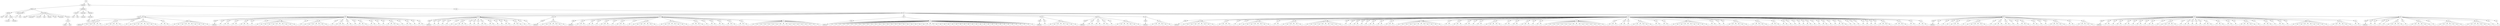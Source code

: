 digraph Tree {
	"t0" [label = "TEI"];
	"t1" [label = "teiHeader"];
	"t2" [label = "fileDesc"];
	"t3" [label = "titleStmt"];
	"t4" [label = "title"];
	"t5" [label = "title"];
	"t6" [label = "author"];
	"t7" [label = "surname"];
	"t8" [label = "forename"];
	"t9" [label = "publicationStmt"];
	"t10" [label = "p"];
	"t11" [label = "idno"];
	"t12" [label = "sourceDesc"];
	"t13" [label = "genre"];
	"t14" [label = "inspiration"];
	"t15" [label = "structure"];
	"t16" [label = "type"];
	"t17" [label = "periode"];
	"t18" [label = "taille"];
	"t19" [label = "permalien"];
	"t20" [label = "sources"];
	"t21" [label = "source"];
	"t22" [label = "author"];
	"t23" [label = "text"];
	"t24" [label = "profileDesc"];
	"t25" [label = "creation"];
	"t26" [label = "date"];
	"t27" [label = "date"];
	"t28" [label = "langUsage"];
	"t29" [label = "language"];
	"t30" [label = "textClass"];
	"t31" [label = "keywords"];
	"t32" [label = "term"];
	"t33" [label = "text"];
	"t34" [label = "body"];
	"t35" [label = "div1"];
	"t36" [label = "head"];
	"t37" [label = "div2"];
	"t38" [label = "head"];
	"t39" [label = "listPerson"];
	"t40" [label = "sp"];
	"t41" [label = "l"];
	"t42" [label = "l"];
	"t43" [label = "l"];
	"t44" [label = "l"];
	"t45" [label = "l"];
	"t46" [label = "sp"];
	"t47" [label = "l"];
	"t48" [label = "l"];
	"t49" [label = "l"];
	"t50" [label = "l"];
	"t51" [label = "l"];
	"t52" [label = "sp"];
	"t53" [label = "l"];
	"t54" [label = "sp"];
	"t55" [label = "l"];
	"t56" [label = "l"];
	"t57" [label = "l"];
	"t58" [label = "l"];
	"t59" [label = "l"];
	"t60" [label = "l"];
	"t61" [label = "l"];
	"t62" [label = "l"];
	"t63" [label = "sp"];
	"t64" [label = "l"];
	"t65" [label = "l"];
	"t66" [label = "l"];
	"t67" [label = "sp"];
	"t68" [label = "l"];
	"t69" [label = "l"];
	"t70" [label = "l"];
	"t71" [label = "l"];
	"t72" [label = "l"];
	"t73" [label = "l"];
	"t74" [label = "l"];
	"t75" [label = "l"];
	"t76" [label = "l"];
	"t77" [label = "l"];
	"t78" [label = "div2"];
	"t79" [label = "head"];
	"t80" [label = "listPerson"];
	"t81" [label = "sp"];
	"t82" [label = "l"];
	"t83" [label = "sp"];
	"t84" [label = "l"];
	"t85" [label = "l"];
	"t86" [label = "sp"];
	"t87" [label = "l"];
	"t88" [label = "l"];
	"t89" [label = "sp"];
	"t90" [label = "l"];
	"t91" [label = "l"];
	"t92" [label = "l"];
	"t93" [label = "sp"];
	"t94" [label = "l"];
	"t95" [label = "sp"];
	"t96" [label = "l"];
	"t97" [label = "sp"];
	"t98" [label = "l"];
	"t99" [label = "l"];
	"t100" [label = "l"];
	"t101" [label = "l"];
	"t102" [label = "l"];
	"t103" [label = "l"];
	"t104" [label = "l"];
	"t105" [label = "l"];
	"t106" [label = "l"];
	"t107" [label = "l"];
	"t108" [label = "sp"];
	"t109" [label = "l"];
	"t110" [label = "sp"];
	"t111" [label = "l"];
	"t112" [label = "l"];
	"t113" [label = "l"];
	"t114" [label = "l"];
	"t115" [label = "l"];
	"t116" [label = "l"];
	"t117" [label = "l"];
	"t118" [label = "sp"];
	"t119" [label = "l"];
	"t120" [label = "sp"];
	"t121" [label = "l"];
	"t122" [label = "l"];
	"t123" [label = "l"];
	"t124" [label = "sp"];
	"t125" [label = "l"];
	"t126" [label = "l"];
	"t127" [label = "sp"];
	"t128" [label = "l"];
	"t129" [label = "sp"];
	"t130" [label = "l"];
	"t131" [label = "l"];
	"t132" [label = "l"];
	"t133" [label = "sp"];
	"t134" [label = "l"];
	"t135" [label = "l"];
	"t136" [label = "sp"];
	"t137" [label = "l"];
	"t138" [label = "sp"];
	"t139" [label = "l"];
	"t140" [label = "sp"];
	"t141" [label = "l"];
	"t142" [label = "l"];
	"t143" [label = "l"];
	"t144" [label = "l"];
	"t145" [label = "sp"];
	"t146" [label = "l"];
	"t147" [label = "sp"];
	"t148" [label = "l"];
	"t149" [label = "l"];
	"t150" [label = "sp"];
	"t151" [label = "l"];
	"t152" [label = "sp"];
	"t153" [label = "l"];
	"t154" [label = "l"];
	"t155" [label = "div2"];
	"t156" [label = "head"];
	"t157" [label = "listPerson"];
	"t158" [label = "sp"];
	"t159" [label = "l"];
	"t160" [label = "sp"];
	"t161" [label = "l"];
	"t162" [label = "sp"];
	"t163" [label = "l"];
	"t164" [label = "sp"];
	"t165" [label = "l"];
	"t166" [label = "sp"];
	"t167" [label = "l"];
	"t168" [label = "sp"];
	"t169" [label = "l"];
	"t170" [label = "l"];
	"t171" [label = "l"];
	"t172" [label = "l"];
	"t173" [label = "sp"];
	"t174" [label = "l"];
	"t175" [label = "sp"];
	"t176" [label = "l"];
	"t177" [label = "sp"];
	"t178" [label = "l"];
	"t179" [label = "sp"];
	"t180" [label = "l"];
	"t181" [label = "l"];
	"t182" [label = "sp"];
	"t183" [label = "l"];
	"t184" [label = "l"];
	"t185" [label = "sp"];
	"t186" [label = "l"];
	"t187" [label = "sp"];
	"t188" [label = "l"];
	"t189" [label = "sp"];
	"t190" [label = "l"];
	"t191" [label = "l"];
	"t192" [label = "sp"];
	"t193" [label = "l"];
	"t194" [label = "l"];
	"t195" [label = "l"];
	"t196" [label = "sp"];
	"t197" [label = "l"];
	"t198" [label = "sp"];
	"t199" [label = "l"];
	"t200" [label = "div2"];
	"t201" [label = "head"];
	"t202" [label = "listPerson"];
	"t203" [label = "sp"];
	"t204" [label = "l"];
	"t205" [label = "l"];
	"t206" [label = "l"];
	"t207" [label = "l"];
	"t208" [label = "l"];
	"t209" [label = "l"];
	"t210" [label = "l"];
	"t211" [label = "div2"];
	"t212" [label = "head"];
	"t213" [label = "listPerson"];
	"t214" [label = "sp"];
	"t215" [label = "l"];
	"t216" [label = "l"];
	"t217" [label = "l"];
	"t218" [label = "sp"];
	"t219" [label = "l"];
	"t220" [label = "l"];
	"t221" [label = "sp"];
	"t222" [label = "l"];
	"t223" [label = "sp"];
	"t224" [label = "l"];
	"t225" [label = "l"];
	"t226" [label = "l"];
	"t227" [label = "sp"];
	"t228" [label = "l"];
	"t229" [label = "sp"];
	"t230" [label = "l"];
	"t231" [label = "l"];
	"t232" [label = "l"];
	"t233" [label = "sp"];
	"t234" [label = "l"];
	"t235" [label = "sp"];
	"t236" [label = "l"];
	"t237" [label = "l"];
	"t238" [label = "l"];
	"t239" [label = "l"];
	"t240" [label = "l"];
	"t241" [label = "l"];
	"t242" [label = "l"];
	"t243" [label = "sp"];
	"t244" [label = "l"];
	"t245" [label = "l"];
	"t246" [label = "l"];
	"t247" [label = "l"];
	"t248" [label = "l"];
	"t249" [label = "l"];
	"t250" [label = "l"];
	"t251" [label = "l"];
	"t252" [label = "sp"];
	"t253" [label = "l"];
	"t254" [label = "l"];
	"t255" [label = "l"];
	"t256" [label = "l"];
	"t257" [label = "sp"];
	"t258" [label = "l"];
	"t259" [label = "sp"];
	"t260" [label = "l"];
	"t261" [label = "l"];
	"t262" [label = "sp"];
	"t263" [label = "l"];
	"t264" [label = "l"];
	"t265" [label = "sp"];
	"t266" [label = "l"];
	"t267" [label = "l"];
	"t268" [label = "l"];
	"t269" [label = "sp"];
	"t270" [label = "l"];
	"t271" [label = "l"];
	"t272" [label = "l"];
	"t273" [label = "sp"];
	"t274" [label = "l"];
	"t275" [label = "l"];
	"t276" [label = "l"];
	"t277" [label = "l"];
	"t278" [label = "l"];
	"t279" [label = "l"];
	"t280" [label = "l"];
	"t281" [label = "l"];
	"t282" [label = "l"];
	"t283" [label = "l"];
	"t284" [label = "l"];
	"t285" [label = "l"];
	"t286" [label = "l"];
	"t287" [label = "l"];
	"t288" [label = "l"];
	"t289" [label = "l"];
	"t290" [label = "l"];
	"t291" [label = "l"];
	"t292" [label = "div2"];
	"t293" [label = "head"];
	"t294" [label = "listPerson"];
	"t295" [label = "sp"];
	"t296" [label = "l"];
	"t297" [label = "l"];
	"t298" [label = "l"];
	"t299" [label = "l"];
	"t300" [label = "l"];
	"t301" [label = "l"];
	"t302" [label = "l"];
	"t303" [label = "l"];
	"t304" [label = "l"];
	"t305" [label = "l"];
	"t306" [label = "l"];
	"t307" [label = "l"];
	"t308" [label = "l"];
	"t309" [label = "l"];
	"t310" [label = "l"];
	"t311" [label = "l"];
	"t312" [label = "l"];
	"t313" [label = "l"];
	"t314" [label = "l"];
	"t315" [label = "l"];
	"t316" [label = "l"];
	"t317" [label = "l"];
	"t318" [label = "l"];
	"t319" [label = "l"];
	"t320" [label = "l"];
	"t321" [label = "l"];
	"t322" [label = "l"];
	"t323" [label = "l"];
	"t324" [label = "l"];
	"t325" [label = "l"];
	"t326" [label = "l"];
	"t327" [label = "l"];
	"t328" [label = "l"];
	"t329" [label = "l"];
	"t330" [label = "l"];
	"t331" [label = "l"];
	"t332" [label = "l"];
	"t333" [label = "l"];
	"t334" [label = "l"];
	"t335" [label = "l"];
	"t336" [label = "l"];
	"t337" [label = "l"];
	"t338" [label = "l"];
	"t339" [label = "l"];
	"t340" [label = "l"];
	"t341" [label = "l"];
	"t342" [label = "l"];
	"t343" [label = "l"];
	"t344" [label = "l"];
	"t345" [label = "l"];
	"t346" [label = "l"];
	"t347" [label = "l"];
	"t348" [label = "div2"];
	"t349" [label = "head"];
	"t350" [label = "listPerson"];
	"t351" [label = "sp"];
	"t352" [label = "l"];
	"t353" [label = "sp"];
	"t354" [label = "l"];
	"t355" [label = "l"];
	"t356" [label = "l"];
	"t357" [label = "l"];
	"t358" [label = "l"];
	"t359" [label = "l"];
	"t360" [label = "l"];
	"t361" [label = "l"];
	"t362" [label = "div2"];
	"t363" [label = "head"];
	"t364" [label = "listPerson"];
	"t365" [label = "sp"];
	"t366" [label = "l"];
	"t367" [label = "l"];
	"t368" [label = "sp"];
	"t369" [label = "l"];
	"t370" [label = "l"];
	"t371" [label = "sp"];
	"t372" [label = "l"];
	"t373" [label = "l"];
	"t374" [label = "sp"];
	"t375" [label = "l"];
	"t376" [label = "sp"];
	"t377" [label = "l"];
	"t378" [label = "l"];
	"t379" [label = "l"];
	"t380" [label = "l"];
	"t381" [label = "l"];
	"t382" [label = "l"];
	"t383" [label = "l"];
	"t384" [label = "div2"];
	"t385" [label = "head"];
	"t386" [label = "listPerson"];
	"t387" [label = "sp"];
	"t388" [label = "l"];
	"t389" [label = "l"];
	"t390" [label = "l"];
	"t391" [label = "l"];
	"t392" [label = "l"];
	"t393" [label = "l"];
	"t394" [label = "div2"];
	"t395" [label = "head"];
	"t396" [label = "listPerson"];
	"t397" [label = "sp"];
	"t398" [label = "l"];
	"t399" [label = "l"];
	"t400" [label = "l"];
	"t401" [label = "l"];
	"t402" [label = "l"];
	"t403" [label = "l"];
	"t404" [label = "l"];
	"t405" [label = "l"];
	"t406" [label = "l"];
	"t407" [label = "sp"];
	"t408" [label = "l"];
	"t409" [label = "l"];
	"t410" [label = "l"];
	"t411" [label = "l"];
	"t412" [label = "sp"];
	"t413" [label = "l"];
	"t414" [label = "sp"];
	"t415" [label = "l"];
	"t416" [label = "sp"];
	"t417" [label = "l"];
	"t418" [label = "l"];
	"t419" [label = "l"];
	"t420" [label = "l"];
	"t421" [label = "l"];
	"t422" [label = "l"];
	"t423" [label = "l"];
	"t424" [label = "l"];
	"t425" [label = "sp"];
	"t426" [label = "l"];
	"t427" [label = "l"];
	"t428" [label = "sp"];
	"t429" [label = "l"];
	"t430" [label = "l"];
	"t431" [label = "l"];
	"t432" [label = "l"];
	"t433" [label = "l"];
	"t434" [label = "l"];
	"t435" [label = "sp"];
	"t436" [label = "l"];
	"t437" [label = "l"];
	"t438" [label = "l"];
	"t439" [label = "l"];
	"t440" [label = "l"];
	"t441" [label = "l"];
	"t442" [label = "l"];
	"t443" [label = "l"];
	"t444" [label = "l"];
	"t445" [label = "l"];
	"t446" [label = "sp"];
	"t447" [label = "l"];
	"t448" [label = "sp"];
	"t449" [label = "l"];
	"t450" [label = "sp"];
	"t451" [label = "l"];
	"t452" [label = "l"];
	"t453" [label = "sp"];
	"t454" [label = "l"];
	"t455" [label = "sp"];
	"t456" [label = "l"];
	"t457" [label = "sp"];
	"t458" [label = "l"];
	"t459" [label = "l"];
	"t460" [label = "sp"];
	"t461" [label = "l"];
	"t462" [label = "l"];
	"t463" [label = "sp"];
	"t464" [label = "l"];
	"t465" [label = "l"];
	"t466" [label = "l"];
	"t467" [label = "sp"];
	"t468" [label = "l"];
	"t469" [label = "l"];
	"t470" [label = "l"];
	"t471" [label = "l"];
	"t472" [label = "l"];
	"t473" [label = "l"];
	"t474" [label = "l"];
	"t475" [label = "l"];
	"t476" [label = "l"];
	"t477" [label = "l"];
	"t478" [label = "l"];
	"t479" [label = "l"];
	"t480" [label = "sp"];
	"t481" [label = "l"];
	"t482" [label = "l"];
	"t483" [label = "sp"];
	"t484" [label = "l"];
	"t485" [label = "l"];
	"t486" [label = "l"];
	"t487" [label = "sp"];
	"t488" [label = "l"];
	"t489" [label = "l"];
	"t490" [label = "sp"];
	"t491" [label = "l"];
	"t492" [label = "sp"];
	"t493" [label = "l"];
	"t494" [label = "l"];
	"t495" [label = "sp"];
	"t496" [label = "l"];
	"t497" [label = "l"];
	"t498" [label = "l"];
	"t499" [label = "l"];
	"t500" [label = "l"];
	"t501" [label = "sp"];
	"t502" [label = "l"];
	"t503" [label = "l"];
	"t504" [label = "sp"];
	"t505" [label = "l"];
	"t506" [label = "l"];
	"t507" [label = "sp"];
	"t508" [label = "l"];
	"t509" [label = "l"];
	"t510" [label = "l"];
	"t511" [label = "sp"];
	"t512" [label = "l"];
	"t513" [label = "sp"];
	"t514" [label = "l"];
	"t515" [label = "l"];
	"t516" [label = "sp"];
	"t517" [label = "l"];
	"t518" [label = "l"];
	"t519" [label = "l"];
	"t520" [label = "l"];
	"t521" [label = "l"];
	"t522" [label = "l"];
	"t523" [label = "l"];
	"t524" [label = "l"];
	"t525" [label = "l"];
	"t526" [label = "l"];
	"t527" [label = "l"];
	"t528" [label = "l"];
	"t529" [label = "l"];
	"t530" [label = "l"];
	"t531" [label = "l"];
	"t532" [label = "l"];
	"t533" [label = "sp"];
	"t534" [label = "l"];
	"t535" [label = "l"];
	"t536" [label = "l"];
	"t537" [label = "sp"];
	"t538" [label = "l"];
	"t539" [label = "l"];
	"t540" [label = "sp"];
	"t541" [label = "l"];
	"t542" [label = "sp"];
	"t543" [label = "l"];
	"t544" [label = "l"];
	"t545" [label = "l"];
	"t546" [label = "l"];
	"t547" [label = "l"];
	"t548" [label = "l"];
	"t549" [label = "sp"];
	"t550" [label = "l"];
	"t551" [label = "l"];
	"t552" [label = "sp"];
	"t553" [label = "l"];
	"t554" [label = "l"];
	"t555" [label = "sp"];
	"t556" [label = "l"];
	"t557" [label = "l"];
	"t558" [label = "l"];
	"t559" [label = "l"];
	"t560" [label = "l"];
	"t561" [label = "l"];
	"t562" [label = "l"];
	"t563" [label = "l"];
	"t564" [label = "l"];
	"t565" [label = "l"];
	"t566" [label = "sp"];
	"t567" [label = "l"];
	"t568" [label = "l"];
	"t569" [label = "sp"];
	"t570" [label = "l"];
	"t571" [label = "sp"];
	"t572" [label = "l"];
	"t573" [label = "sp"];
	"t574" [label = "l"];
	"t575" [label = "l"];
	"t576" [label = "l"];
	"t577" [label = "l"];
	"t578" [label = "l"];
	"t579" [label = "l"];
	"t580" [label = "sp"];
	"t581" [label = "l"];
	"t582" [label = "l"];
	"t583" [label = "l"];
	"t584" [label = "l"];
	"t585" [label = "l"];
	"t586" [label = "sp"];
	"t587" [label = "l"];
	"t588" [label = "l"];
	"t589" [label = "l"];
	"t590" [label = "sp"];
	"t591" [label = "l"];
	"t592" [label = "l"];
	"t593" [label = "sp"];
	"t594" [label = "l"];
	"t595" [label = "sp"];
	"t596" [label = "l"];
	"t597" [label = "sp"];
	"t598" [label = "l"];
	"t599" [label = "sp"];
	"t600" [label = "l"];
	"t601" [label = "sp"];
	"t602" [label = "l"];
	"t603" [label = "l"];
	"t604" [label = "sp"];
	"t605" [label = "l"];
	"t606" [label = "sp"];
	"t607" [label = "l"];
	"t608" [label = "sp"];
	"t609" [label = "l"];
	"t610" [label = "l"];
	"t611" [label = "sp"];
	"t612" [label = "l"];
	"t613" [label = "sp"];
	"t614" [label = "l"];
	"t615" [label = "sp"];
	"t616" [label = "l"];
	"t617" [label = "l"];
	"t618" [label = "l"];
	"t619" [label = "sp"];
	"t620" [label = "l"];
	"t621" [label = "sp"];
	"t622" [label = "l"];
	"t623" [label = "sp"];
	"t624" [label = "l"];
	"t625" [label = "sp"];
	"t626" [label = "l"];
	"t627" [label = "sp"];
	"t628" [label = "l"];
	"t629" [label = "sp"];
	"t630" [label = "l"];
	"t631" [label = "sp"];
	"t632" [label = "l"];
	"t633" [label = "sp"];
	"t634" [label = "l"];
	"t635" [label = "l"];
	"t636" [label = "l"];
	"t637" [label = "l"];
	"t638" [label = "sp"];
	"t639" [label = "l"];
	"t640" [label = "l"];
	"t641" [label = "l"];
	"t642" [label = "l"];
	"t643" [label = "sp"];
	"t644" [label = "l"];
	"t645" [label = "l"];
	"t646" [label = "sp"];
	"t647" [label = "l"];
	"t648" [label = "l"];
	"t649" [label = "l"];
	"t650" [label = "div2"];
	"t651" [label = "head"];
	"t652" [label = "listPerson"];
	"t653" [label = "sp"];
	"t654" [label = "l"];
	"t655" [label = "sp"];
	"t656" [label = "l"];
	"t657" [label = "sp"];
	"t658" [label = "l"];
	"t659" [label = "sp"];
	"t660" [label = "l"];
	"t661" [label = "l"];
	"t662" [label = "l"];
	"t663" [label = "sp"];
	"t664" [label = "l"];
	"t665" [label = "sp"];
	"t666" [label = "l"];
	"t667" [label = "l"];
	"t668" [label = "l"];
	"t669" [label = "l"];
	"t670" [label = "l"];
	"t671" [label = "l"];
	"t672" [label = "sp"];
	"t673" [label = "l"];
	"t674" [label = "sp"];
	"t675" [label = "l"];
	"t676" [label = "l"];
	"t677" [label = "l"];
	"t678" [label = "sp"];
	"t679" [label = "l"];
	"t680" [label = "l"];
	"t681" [label = "sp"];
	"t682" [label = "l"];
	"t683" [label = "sp"];
	"t684" [label = "l"];
	"t685" [label = "sp"];
	"t686" [label = "l"];
	"t687" [label = "l"];
	"t688" [label = "l"];
	"t689" [label = "sp"];
	"t690" [label = "l"];
	"t691" [label = "l"];
	"t692" [label = "sp"];
	"t693" [label = "l"];
	"t694" [label = "sp"];
	"t695" [label = "l"];
	"t696" [label = "sp"];
	"t697" [label = "l"];
	"t698" [label = "l"];
	"t699" [label = "l"];
	"t700" [label = "l"];
	"t701" [label = "l"];
	"t702" [label = "sp"];
	"t703" [label = "l"];
	"t704" [label = "l"];
	"t705" [label = "sp"];
	"t706" [label = "l"];
	"t707" [label = "l"];
	"t708" [label = "l"];
	"t709" [label = "l"];
	"t710" [label = "l"];
	"t711" [label = "div2"];
	"t712" [label = "head"];
	"t713" [label = "listPerson"];
	"t714" [label = "sp"];
	"t715" [label = "l"];
	"t716" [label = "l"];
	"t717" [label = "sp"];
	"t718" [label = "l"];
	"t719" [label = "sp"];
	"t720" [label = "l"];
	"t721" [label = "l"];
	"t722" [label = "sp"];
	"t723" [label = "l"];
	"t724" [label = "l"];
	"t725" [label = "sp"];
	"t726" [label = "l"];
	"t727" [label = "sp"];
	"t728" [label = "l"];
	"t729" [label = "l"];
	"t730" [label = "sp"];
	"t731" [label = "l"];
	"t732" [label = "sp"];
	"t733" [label = "l"];
	"t734" [label = "l"];
	"t735" [label = "sp"];
	"t736" [label = "l"];
	"t737" [label = "sp"];
	"t738" [label = "l"];
	"t739" [label = "l"];
	"t740" [label = "l"];
	"t741" [label = "l"];
	"t742" [label = "l"];
	"t743" [label = "sp"];
	"t744" [label = "l"];
	"t745" [label = "sp"];
	"t746" [label = "l"];
	"t747" [label = "l"];
	"t748" [label = "sp"];
	"t749" [label = "l"];
	"t750" [label = "sp"];
	"t751" [label = "l"];
	"t752" [label = "sp"];
	"t753" [label = "l"];
	"t754" [label = "sp"];
	"t755" [label = "l"];
	"t756" [label = "l"];
	"t757" [label = "l"];
	"t758" [label = "sp"];
	"t759" [label = "l"];
	"t760" [label = "l"];
	"t761" [label = "l"];
	"t762" [label = "sp"];
	"t763" [label = "l"];
	"t764" [label = "l"];
	"t765" [label = "sp"];
	"t766" [label = "l"];
	"t767" [label = "sp"];
	"t768" [label = "l"];
	"t769" [label = "l"];
	"t770" [label = "l"];
	"t771" [label = "l"];
	"t772" [label = "l"];
	"t773" [label = "sp"];
	"t774" [label = "l"];
	"t775" [label = "sp"];
	"t776" [label = "l"];
	"t777" [label = "l"];
	"t778" [label = "l"];
	"t779" [label = "sp"];
	"t780" [label = "l"];
	"t781" [label = "sp"];
	"t782" [label = "l"];
	"t783" [label = "l"];
	"t784" [label = "sp"];
	"t785" [label = "l"];
	"t786" [label = "sp"];
	"t787" [label = "l"];
	"t788" [label = "l"];
	"t789" [label = "l"];
	"t790" [label = "l"];
	"t791" [label = "l"];
	"t792" [label = "l"];
	"t793" [label = "l"];
	"t794" [label = "l"];
	"t795" [label = "l"];
	"t796" [label = "l"];
	"t797" [label = "sp"];
	"t798" [label = "l"];
	"t799" [label = "l"];
	"t800" [label = "l"];
	"t801" [label = "l"];
	"t802" [label = "l"];
	"t803" [label = "l"];
	"t804" [label = "sp"];
	"t805" [label = "l"];
	"t806" [label = "l"];
	"t807" [label = "div2"];
	"t808" [label = "head"];
	"t809" [label = "listPerson"];
	"t810" [label = "sp"];
	"t811" [label = "l"];
	"t812" [label = "sp"];
	"t813" [label = "l"];
	"t814" [label = "sp"];
	"t815" [label = "l"];
	"t816" [label = "sp"];
	"t817" [label = "l"];
	"t818" [label = "sp"];
	"t819" [label = "l"];
	"t820" [label = "l"];
	"t821" [label = "l"];
	"t822" [label = "l"];
	"t823" [label = "l"];
	"t824" [label = "sp"];
	"t825" [label = "l"];
	"t826" [label = "sp"];
	"t827" [label = "l"];
	"t828" [label = "l"];
	"t829" [label = "l"];
	"t830" [label = "l"];
	"t831" [label = "l"];
	"t832" [label = "l"];
	"t833" [label = "sp"];
	"t834" [label = "l"];
	"t835" [label = "sp"];
	"t836" [label = "l"];
	"t837" [label = "l"];
	"t838" [label = "l"];
	"t839" [label = "l"];
	"t840" [label = "l"];
	"t841" [label = "l"];
	"t842" [label = "l"];
	"t843" [label = "sp"];
	"t844" [label = "l"];
	"t845" [label = "l"];
	"t846" [label = "l"];
	"t847" [label = "l"];
	"t848" [label = "l"];
	"t849" [label = "l"];
	"t850" [label = "l"];
	"t851" [label = "sp"];
	"t852" [label = "l"];
	"t853" [label = "sp"];
	"t854" [label = "l"];
	"t0" -> "t1";
	"t1" -> "t2";
	"t2" -> "t3";
	"t3" -> "t4";
	"t3" -> "t5";
	"t3" -> "t6";
	"t6" -> "t7";
	"t6" -> "t8";
	"t2" -> "t9";
	"t9" -> "t10";
	"t9" -> "t11";
	"t2" -> "t12";
	"t12" -> "t13";
	"t12" -> "t14";
	"t12" -> "t15";
	"t12" -> "t16";
	"t12" -> "t17";
	"t12" -> "t18";
	"t12" -> "t19";
	"t12" -> "t20";
	"t20" -> "t21";
	"t21" -> "t22";
	"t21" -> "t23";
	"t1" -> "t24";
	"t24" -> "t25";
	"t25" -> "t26";
	"t25" -> "t27";
	"t24" -> "t28";
	"t28" -> "t29";
	"t24" -> "t30";
	"t30" -> "t31";
	"t31" -> "t32";
	"t0" -> "t33";
	"t33" -> "t34";
	"t34" -> "t35";
	"t35" -> "t36";
	"t35" -> "t37";
	"t37" -> "t38";
	"t38" -> "t39";
	"t37" -> "t40";
	"t40" -> "t41";
	"t40" -> "t42";
	"t40" -> "t43";
	"t40" -> "t44";
	"t40" -> "t45";
	"t37" -> "t46";
	"t46" -> "t47";
	"t46" -> "t48";
	"t46" -> "t49";
	"t46" -> "t50";
	"t46" -> "t51";
	"t37" -> "t52";
	"t52" -> "t53";
	"t37" -> "t54";
	"t54" -> "t55";
	"t54" -> "t56";
	"t54" -> "t57";
	"t54" -> "t58";
	"t54" -> "t59";
	"t54" -> "t60";
	"t54" -> "t61";
	"t54" -> "t62";
	"t37" -> "t63";
	"t63" -> "t64";
	"t63" -> "t65";
	"t63" -> "t66";
	"t37" -> "t67";
	"t67" -> "t68";
	"t67" -> "t69";
	"t67" -> "t70";
	"t67" -> "t71";
	"t67" -> "t72";
	"t67" -> "t73";
	"t67" -> "t74";
	"t67" -> "t75";
	"t67" -> "t76";
	"t67" -> "t77";
	"t35" -> "t78";
	"t78" -> "t79";
	"t79" -> "t80";
	"t78" -> "t81";
	"t81" -> "t82";
	"t78" -> "t83";
	"t83" -> "t84";
	"t83" -> "t85";
	"t78" -> "t86";
	"t86" -> "t87";
	"t86" -> "t88";
	"t78" -> "t89";
	"t89" -> "t90";
	"t89" -> "t91";
	"t89" -> "t92";
	"t78" -> "t93";
	"t93" -> "t94";
	"t78" -> "t95";
	"t95" -> "t96";
	"t78" -> "t97";
	"t97" -> "t98";
	"t97" -> "t99";
	"t97" -> "t100";
	"t97" -> "t101";
	"t97" -> "t102";
	"t97" -> "t103";
	"t97" -> "t104";
	"t97" -> "t105";
	"t97" -> "t106";
	"t97" -> "t107";
	"t78" -> "t108";
	"t108" -> "t109";
	"t78" -> "t110";
	"t110" -> "t111";
	"t110" -> "t112";
	"t110" -> "t113";
	"t110" -> "t114";
	"t110" -> "t115";
	"t110" -> "t116";
	"t110" -> "t117";
	"t78" -> "t118";
	"t118" -> "t119";
	"t78" -> "t120";
	"t120" -> "t121";
	"t120" -> "t122";
	"t120" -> "t123";
	"t78" -> "t124";
	"t124" -> "t125";
	"t124" -> "t126";
	"t78" -> "t127";
	"t127" -> "t128";
	"t78" -> "t129";
	"t129" -> "t130";
	"t129" -> "t131";
	"t129" -> "t132";
	"t78" -> "t133";
	"t133" -> "t134";
	"t133" -> "t135";
	"t78" -> "t136";
	"t136" -> "t137";
	"t78" -> "t138";
	"t138" -> "t139";
	"t78" -> "t140";
	"t140" -> "t141";
	"t140" -> "t142";
	"t140" -> "t143";
	"t140" -> "t144";
	"t78" -> "t145";
	"t145" -> "t146";
	"t78" -> "t147";
	"t147" -> "t148";
	"t147" -> "t149";
	"t78" -> "t150";
	"t150" -> "t151";
	"t78" -> "t152";
	"t152" -> "t153";
	"t152" -> "t154";
	"t35" -> "t155";
	"t155" -> "t156";
	"t156" -> "t157";
	"t155" -> "t158";
	"t158" -> "t159";
	"t155" -> "t160";
	"t160" -> "t161";
	"t155" -> "t162";
	"t162" -> "t163";
	"t155" -> "t164";
	"t164" -> "t165";
	"t155" -> "t166";
	"t166" -> "t167";
	"t155" -> "t168";
	"t168" -> "t169";
	"t168" -> "t170";
	"t168" -> "t171";
	"t168" -> "t172";
	"t155" -> "t173";
	"t173" -> "t174";
	"t155" -> "t175";
	"t175" -> "t176";
	"t155" -> "t177";
	"t177" -> "t178";
	"t155" -> "t179";
	"t179" -> "t180";
	"t179" -> "t181";
	"t155" -> "t182";
	"t182" -> "t183";
	"t182" -> "t184";
	"t155" -> "t185";
	"t185" -> "t186";
	"t155" -> "t187";
	"t187" -> "t188";
	"t155" -> "t189";
	"t189" -> "t190";
	"t189" -> "t191";
	"t155" -> "t192";
	"t192" -> "t193";
	"t192" -> "t194";
	"t192" -> "t195";
	"t155" -> "t196";
	"t196" -> "t197";
	"t155" -> "t198";
	"t198" -> "t199";
	"t35" -> "t200";
	"t200" -> "t201";
	"t201" -> "t202";
	"t200" -> "t203";
	"t203" -> "t204";
	"t203" -> "t205";
	"t203" -> "t206";
	"t203" -> "t207";
	"t203" -> "t208";
	"t203" -> "t209";
	"t203" -> "t210";
	"t35" -> "t211";
	"t211" -> "t212";
	"t212" -> "t213";
	"t211" -> "t214";
	"t214" -> "t215";
	"t214" -> "t216";
	"t214" -> "t217";
	"t211" -> "t218";
	"t218" -> "t219";
	"t218" -> "t220";
	"t211" -> "t221";
	"t221" -> "t222";
	"t211" -> "t223";
	"t223" -> "t224";
	"t223" -> "t225";
	"t223" -> "t226";
	"t211" -> "t227";
	"t227" -> "t228";
	"t211" -> "t229";
	"t229" -> "t230";
	"t229" -> "t231";
	"t229" -> "t232";
	"t211" -> "t233";
	"t233" -> "t234";
	"t211" -> "t235";
	"t235" -> "t236";
	"t235" -> "t237";
	"t235" -> "t238";
	"t235" -> "t239";
	"t235" -> "t240";
	"t235" -> "t241";
	"t235" -> "t242";
	"t211" -> "t243";
	"t243" -> "t244";
	"t243" -> "t245";
	"t243" -> "t246";
	"t243" -> "t247";
	"t243" -> "t248";
	"t243" -> "t249";
	"t243" -> "t250";
	"t243" -> "t251";
	"t211" -> "t252";
	"t252" -> "t253";
	"t252" -> "t254";
	"t252" -> "t255";
	"t252" -> "t256";
	"t211" -> "t257";
	"t257" -> "t258";
	"t211" -> "t259";
	"t259" -> "t260";
	"t259" -> "t261";
	"t211" -> "t262";
	"t262" -> "t263";
	"t262" -> "t264";
	"t211" -> "t265";
	"t265" -> "t266";
	"t265" -> "t267";
	"t265" -> "t268";
	"t211" -> "t269";
	"t269" -> "t270";
	"t269" -> "t271";
	"t269" -> "t272";
	"t211" -> "t273";
	"t273" -> "t274";
	"t273" -> "t275";
	"t273" -> "t276";
	"t273" -> "t277";
	"t273" -> "t278";
	"t273" -> "t279";
	"t273" -> "t280";
	"t273" -> "t281";
	"t273" -> "t282";
	"t273" -> "t283";
	"t273" -> "t284";
	"t273" -> "t285";
	"t273" -> "t286";
	"t273" -> "t287";
	"t273" -> "t288";
	"t273" -> "t289";
	"t273" -> "t290";
	"t273" -> "t291";
	"t35" -> "t292";
	"t292" -> "t293";
	"t293" -> "t294";
	"t292" -> "t295";
	"t295" -> "t296";
	"t295" -> "t297";
	"t295" -> "t298";
	"t295" -> "t299";
	"t295" -> "t300";
	"t295" -> "t301";
	"t295" -> "t302";
	"t295" -> "t303";
	"t295" -> "t304";
	"t295" -> "t305";
	"t295" -> "t306";
	"t295" -> "t307";
	"t295" -> "t308";
	"t295" -> "t309";
	"t295" -> "t310";
	"t295" -> "t311";
	"t295" -> "t312";
	"t295" -> "t313";
	"t295" -> "t314";
	"t295" -> "t315";
	"t295" -> "t316";
	"t295" -> "t317";
	"t295" -> "t318";
	"t295" -> "t319";
	"t295" -> "t320";
	"t295" -> "t321";
	"t295" -> "t322";
	"t295" -> "t323";
	"t295" -> "t324";
	"t295" -> "t325";
	"t295" -> "t326";
	"t295" -> "t327";
	"t295" -> "t328";
	"t295" -> "t329";
	"t295" -> "t330";
	"t295" -> "t331";
	"t295" -> "t332";
	"t295" -> "t333";
	"t295" -> "t334";
	"t295" -> "t335";
	"t295" -> "t336";
	"t295" -> "t337";
	"t295" -> "t338";
	"t295" -> "t339";
	"t295" -> "t340";
	"t295" -> "t341";
	"t295" -> "t342";
	"t295" -> "t343";
	"t295" -> "t344";
	"t295" -> "t345";
	"t295" -> "t346";
	"t295" -> "t347";
	"t35" -> "t348";
	"t348" -> "t349";
	"t349" -> "t350";
	"t348" -> "t351";
	"t351" -> "t352";
	"t348" -> "t353";
	"t353" -> "t354";
	"t353" -> "t355";
	"t353" -> "t356";
	"t353" -> "t357";
	"t353" -> "t358";
	"t353" -> "t359";
	"t353" -> "t360";
	"t353" -> "t361";
	"t35" -> "t362";
	"t362" -> "t363";
	"t363" -> "t364";
	"t362" -> "t365";
	"t365" -> "t366";
	"t365" -> "t367";
	"t362" -> "t368";
	"t368" -> "t369";
	"t368" -> "t370";
	"t362" -> "t371";
	"t371" -> "t372";
	"t371" -> "t373";
	"t362" -> "t374";
	"t374" -> "t375";
	"t362" -> "t376";
	"t376" -> "t377";
	"t376" -> "t378";
	"t376" -> "t379";
	"t376" -> "t380";
	"t376" -> "t381";
	"t376" -> "t382";
	"t376" -> "t383";
	"t35" -> "t384";
	"t384" -> "t385";
	"t385" -> "t386";
	"t384" -> "t387";
	"t387" -> "t388";
	"t387" -> "t389";
	"t387" -> "t390";
	"t387" -> "t391";
	"t387" -> "t392";
	"t387" -> "t393";
	"t35" -> "t394";
	"t394" -> "t395";
	"t395" -> "t396";
	"t394" -> "t397";
	"t397" -> "t398";
	"t397" -> "t399";
	"t397" -> "t400";
	"t397" -> "t401";
	"t397" -> "t402";
	"t397" -> "t403";
	"t397" -> "t404";
	"t397" -> "t405";
	"t397" -> "t406";
	"t394" -> "t407";
	"t407" -> "t408";
	"t407" -> "t409";
	"t407" -> "t410";
	"t407" -> "t411";
	"t394" -> "t412";
	"t412" -> "t413";
	"t394" -> "t414";
	"t414" -> "t415";
	"t394" -> "t416";
	"t416" -> "t417";
	"t416" -> "t418";
	"t416" -> "t419";
	"t416" -> "t420";
	"t416" -> "t421";
	"t416" -> "t422";
	"t416" -> "t423";
	"t416" -> "t424";
	"t394" -> "t425";
	"t425" -> "t426";
	"t425" -> "t427";
	"t394" -> "t428";
	"t428" -> "t429";
	"t428" -> "t430";
	"t428" -> "t431";
	"t428" -> "t432";
	"t428" -> "t433";
	"t428" -> "t434";
	"t394" -> "t435";
	"t435" -> "t436";
	"t435" -> "t437";
	"t435" -> "t438";
	"t435" -> "t439";
	"t435" -> "t440";
	"t435" -> "t441";
	"t435" -> "t442";
	"t435" -> "t443";
	"t435" -> "t444";
	"t435" -> "t445";
	"t394" -> "t446";
	"t446" -> "t447";
	"t394" -> "t448";
	"t448" -> "t449";
	"t394" -> "t450";
	"t450" -> "t451";
	"t450" -> "t452";
	"t394" -> "t453";
	"t453" -> "t454";
	"t394" -> "t455";
	"t455" -> "t456";
	"t394" -> "t457";
	"t457" -> "t458";
	"t457" -> "t459";
	"t394" -> "t460";
	"t460" -> "t461";
	"t460" -> "t462";
	"t394" -> "t463";
	"t463" -> "t464";
	"t463" -> "t465";
	"t463" -> "t466";
	"t394" -> "t467";
	"t467" -> "t468";
	"t467" -> "t469";
	"t467" -> "t470";
	"t467" -> "t471";
	"t467" -> "t472";
	"t467" -> "t473";
	"t467" -> "t474";
	"t467" -> "t475";
	"t467" -> "t476";
	"t467" -> "t477";
	"t467" -> "t478";
	"t467" -> "t479";
	"t394" -> "t480";
	"t480" -> "t481";
	"t480" -> "t482";
	"t394" -> "t483";
	"t483" -> "t484";
	"t483" -> "t485";
	"t483" -> "t486";
	"t394" -> "t487";
	"t487" -> "t488";
	"t487" -> "t489";
	"t394" -> "t490";
	"t490" -> "t491";
	"t394" -> "t492";
	"t492" -> "t493";
	"t492" -> "t494";
	"t394" -> "t495";
	"t495" -> "t496";
	"t495" -> "t497";
	"t495" -> "t498";
	"t495" -> "t499";
	"t495" -> "t500";
	"t394" -> "t501";
	"t501" -> "t502";
	"t501" -> "t503";
	"t394" -> "t504";
	"t504" -> "t505";
	"t504" -> "t506";
	"t394" -> "t507";
	"t507" -> "t508";
	"t507" -> "t509";
	"t507" -> "t510";
	"t394" -> "t511";
	"t511" -> "t512";
	"t394" -> "t513";
	"t513" -> "t514";
	"t513" -> "t515";
	"t394" -> "t516";
	"t516" -> "t517";
	"t516" -> "t518";
	"t516" -> "t519";
	"t516" -> "t520";
	"t516" -> "t521";
	"t516" -> "t522";
	"t516" -> "t523";
	"t516" -> "t524";
	"t516" -> "t525";
	"t516" -> "t526";
	"t516" -> "t527";
	"t516" -> "t528";
	"t516" -> "t529";
	"t516" -> "t530";
	"t516" -> "t531";
	"t516" -> "t532";
	"t394" -> "t533";
	"t533" -> "t534";
	"t533" -> "t535";
	"t533" -> "t536";
	"t394" -> "t537";
	"t537" -> "t538";
	"t537" -> "t539";
	"t394" -> "t540";
	"t540" -> "t541";
	"t394" -> "t542";
	"t542" -> "t543";
	"t542" -> "t544";
	"t542" -> "t545";
	"t542" -> "t546";
	"t542" -> "t547";
	"t542" -> "t548";
	"t394" -> "t549";
	"t549" -> "t550";
	"t549" -> "t551";
	"t394" -> "t552";
	"t552" -> "t553";
	"t552" -> "t554";
	"t394" -> "t555";
	"t555" -> "t556";
	"t555" -> "t557";
	"t555" -> "t558";
	"t555" -> "t559";
	"t555" -> "t560";
	"t555" -> "t561";
	"t555" -> "t562";
	"t555" -> "t563";
	"t555" -> "t564";
	"t555" -> "t565";
	"t394" -> "t566";
	"t566" -> "t567";
	"t566" -> "t568";
	"t394" -> "t569";
	"t569" -> "t570";
	"t394" -> "t571";
	"t571" -> "t572";
	"t394" -> "t573";
	"t573" -> "t574";
	"t573" -> "t575";
	"t573" -> "t576";
	"t573" -> "t577";
	"t573" -> "t578";
	"t573" -> "t579";
	"t394" -> "t580";
	"t580" -> "t581";
	"t580" -> "t582";
	"t580" -> "t583";
	"t580" -> "t584";
	"t580" -> "t585";
	"t394" -> "t586";
	"t586" -> "t587";
	"t586" -> "t588";
	"t586" -> "t589";
	"t394" -> "t590";
	"t590" -> "t591";
	"t590" -> "t592";
	"t394" -> "t593";
	"t593" -> "t594";
	"t394" -> "t595";
	"t595" -> "t596";
	"t394" -> "t597";
	"t597" -> "t598";
	"t394" -> "t599";
	"t599" -> "t600";
	"t394" -> "t601";
	"t601" -> "t602";
	"t601" -> "t603";
	"t394" -> "t604";
	"t604" -> "t605";
	"t394" -> "t606";
	"t606" -> "t607";
	"t394" -> "t608";
	"t608" -> "t609";
	"t608" -> "t610";
	"t394" -> "t611";
	"t611" -> "t612";
	"t394" -> "t613";
	"t613" -> "t614";
	"t394" -> "t615";
	"t615" -> "t616";
	"t615" -> "t617";
	"t615" -> "t618";
	"t394" -> "t619";
	"t619" -> "t620";
	"t394" -> "t621";
	"t621" -> "t622";
	"t394" -> "t623";
	"t623" -> "t624";
	"t394" -> "t625";
	"t625" -> "t626";
	"t394" -> "t627";
	"t627" -> "t628";
	"t394" -> "t629";
	"t629" -> "t630";
	"t394" -> "t631";
	"t631" -> "t632";
	"t394" -> "t633";
	"t633" -> "t634";
	"t633" -> "t635";
	"t633" -> "t636";
	"t633" -> "t637";
	"t394" -> "t638";
	"t638" -> "t639";
	"t638" -> "t640";
	"t638" -> "t641";
	"t638" -> "t642";
	"t394" -> "t643";
	"t643" -> "t644";
	"t643" -> "t645";
	"t394" -> "t646";
	"t646" -> "t647";
	"t646" -> "t648";
	"t646" -> "t649";
	"t35" -> "t650";
	"t650" -> "t651";
	"t651" -> "t652";
	"t650" -> "t653";
	"t653" -> "t654";
	"t650" -> "t655";
	"t655" -> "t656";
	"t650" -> "t657";
	"t657" -> "t658";
	"t650" -> "t659";
	"t659" -> "t660";
	"t659" -> "t661";
	"t659" -> "t662";
	"t650" -> "t663";
	"t663" -> "t664";
	"t650" -> "t665";
	"t665" -> "t666";
	"t665" -> "t667";
	"t665" -> "t668";
	"t665" -> "t669";
	"t665" -> "t670";
	"t665" -> "t671";
	"t650" -> "t672";
	"t672" -> "t673";
	"t650" -> "t674";
	"t674" -> "t675";
	"t674" -> "t676";
	"t674" -> "t677";
	"t650" -> "t678";
	"t678" -> "t679";
	"t678" -> "t680";
	"t650" -> "t681";
	"t681" -> "t682";
	"t650" -> "t683";
	"t683" -> "t684";
	"t650" -> "t685";
	"t685" -> "t686";
	"t685" -> "t687";
	"t685" -> "t688";
	"t650" -> "t689";
	"t689" -> "t690";
	"t689" -> "t691";
	"t650" -> "t692";
	"t692" -> "t693";
	"t650" -> "t694";
	"t694" -> "t695";
	"t650" -> "t696";
	"t696" -> "t697";
	"t696" -> "t698";
	"t696" -> "t699";
	"t696" -> "t700";
	"t696" -> "t701";
	"t650" -> "t702";
	"t702" -> "t703";
	"t702" -> "t704";
	"t650" -> "t705";
	"t705" -> "t706";
	"t705" -> "t707";
	"t705" -> "t708";
	"t705" -> "t709";
	"t705" -> "t710";
	"t35" -> "t711";
	"t711" -> "t712";
	"t712" -> "t713";
	"t711" -> "t714";
	"t714" -> "t715";
	"t714" -> "t716";
	"t711" -> "t717";
	"t717" -> "t718";
	"t711" -> "t719";
	"t719" -> "t720";
	"t719" -> "t721";
	"t711" -> "t722";
	"t722" -> "t723";
	"t722" -> "t724";
	"t711" -> "t725";
	"t725" -> "t726";
	"t711" -> "t727";
	"t727" -> "t728";
	"t727" -> "t729";
	"t711" -> "t730";
	"t730" -> "t731";
	"t711" -> "t732";
	"t732" -> "t733";
	"t732" -> "t734";
	"t711" -> "t735";
	"t735" -> "t736";
	"t711" -> "t737";
	"t737" -> "t738";
	"t737" -> "t739";
	"t737" -> "t740";
	"t737" -> "t741";
	"t737" -> "t742";
	"t711" -> "t743";
	"t743" -> "t744";
	"t711" -> "t745";
	"t745" -> "t746";
	"t745" -> "t747";
	"t711" -> "t748";
	"t748" -> "t749";
	"t711" -> "t750";
	"t750" -> "t751";
	"t711" -> "t752";
	"t752" -> "t753";
	"t711" -> "t754";
	"t754" -> "t755";
	"t754" -> "t756";
	"t754" -> "t757";
	"t711" -> "t758";
	"t758" -> "t759";
	"t758" -> "t760";
	"t758" -> "t761";
	"t711" -> "t762";
	"t762" -> "t763";
	"t762" -> "t764";
	"t711" -> "t765";
	"t765" -> "t766";
	"t711" -> "t767";
	"t767" -> "t768";
	"t767" -> "t769";
	"t767" -> "t770";
	"t767" -> "t771";
	"t767" -> "t772";
	"t711" -> "t773";
	"t773" -> "t774";
	"t711" -> "t775";
	"t775" -> "t776";
	"t775" -> "t777";
	"t775" -> "t778";
	"t711" -> "t779";
	"t779" -> "t780";
	"t711" -> "t781";
	"t781" -> "t782";
	"t781" -> "t783";
	"t711" -> "t784";
	"t784" -> "t785";
	"t711" -> "t786";
	"t786" -> "t787";
	"t786" -> "t788";
	"t786" -> "t789";
	"t786" -> "t790";
	"t786" -> "t791";
	"t786" -> "t792";
	"t786" -> "t793";
	"t786" -> "t794";
	"t786" -> "t795";
	"t786" -> "t796";
	"t711" -> "t797";
	"t797" -> "t798";
	"t797" -> "t799";
	"t797" -> "t800";
	"t797" -> "t801";
	"t797" -> "t802";
	"t797" -> "t803";
	"t711" -> "t804";
	"t804" -> "t805";
	"t804" -> "t806";
	"t35" -> "t807";
	"t807" -> "t808";
	"t808" -> "t809";
	"t807" -> "t810";
	"t810" -> "t811";
	"t807" -> "t812";
	"t812" -> "t813";
	"t807" -> "t814";
	"t814" -> "t815";
	"t807" -> "t816";
	"t816" -> "t817";
	"t807" -> "t818";
	"t818" -> "t819";
	"t818" -> "t820";
	"t818" -> "t821";
	"t818" -> "t822";
	"t818" -> "t823";
	"t807" -> "t824";
	"t824" -> "t825";
	"t807" -> "t826";
	"t826" -> "t827";
	"t826" -> "t828";
	"t826" -> "t829";
	"t826" -> "t830";
	"t826" -> "t831";
	"t826" -> "t832";
	"t807" -> "t833";
	"t833" -> "t834";
	"t807" -> "t835";
	"t835" -> "t836";
	"t835" -> "t837";
	"t835" -> "t838";
	"t835" -> "t839";
	"t835" -> "t840";
	"t835" -> "t841";
	"t835" -> "t842";
	"t807" -> "t843";
	"t843" -> "t844";
	"t843" -> "t845";
	"t843" -> "t846";
	"t843" -> "t847";
	"t843" -> "t848";
	"t843" -> "t849";
	"t843" -> "t850";
	"t807" -> "t851";
	"t851" -> "t852";
	"t807" -> "t853";
	"t853" -> "t854";
}
